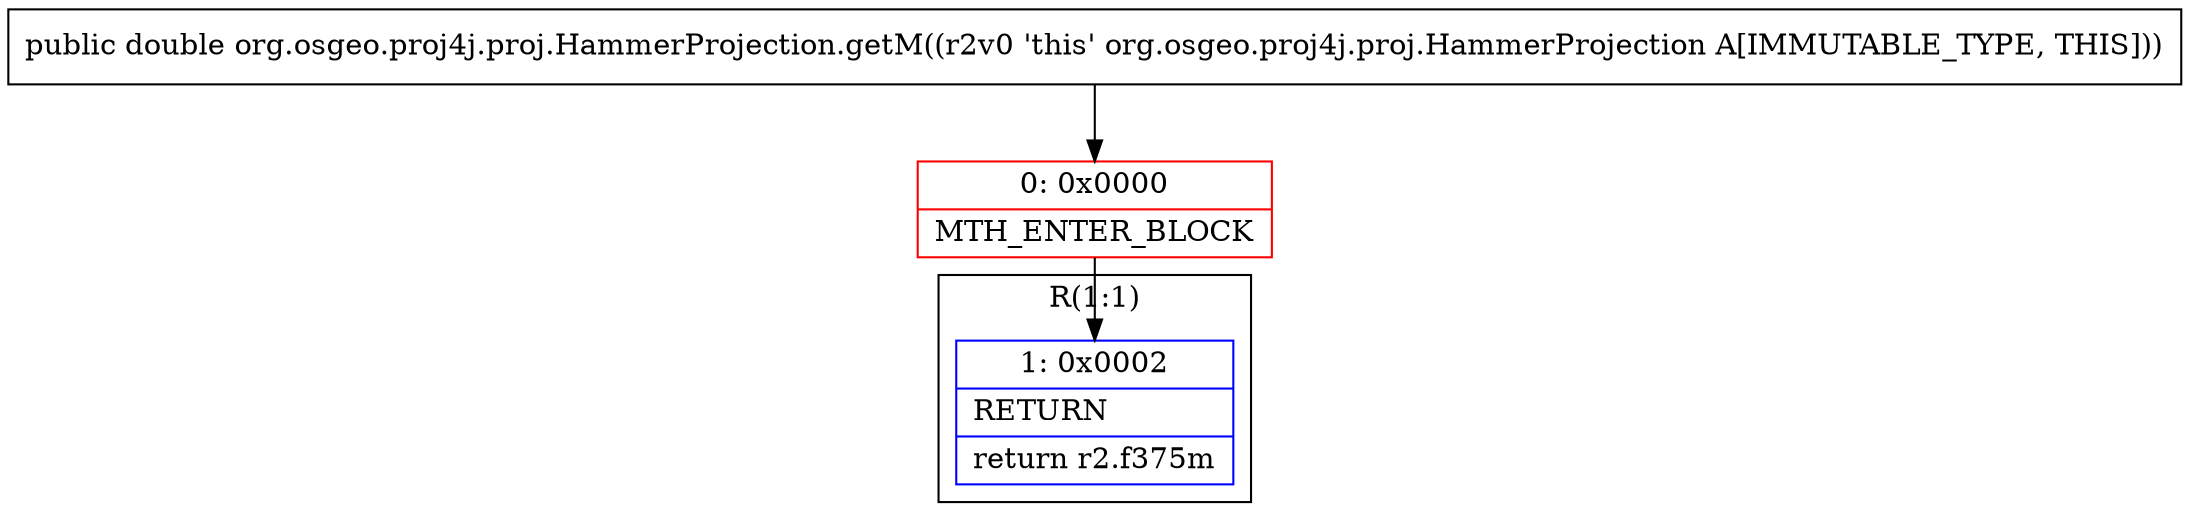 digraph "CFG fororg.osgeo.proj4j.proj.HammerProjection.getM()D" {
subgraph cluster_Region_1803769365 {
label = "R(1:1)";
node [shape=record,color=blue];
Node_1 [shape=record,label="{1\:\ 0x0002|RETURN\l|return r2.f375m\l}"];
}
Node_0 [shape=record,color=red,label="{0\:\ 0x0000|MTH_ENTER_BLOCK\l}"];
MethodNode[shape=record,label="{public double org.osgeo.proj4j.proj.HammerProjection.getM((r2v0 'this' org.osgeo.proj4j.proj.HammerProjection A[IMMUTABLE_TYPE, THIS])) }"];
MethodNode -> Node_0;
Node_0 -> Node_1;
}

